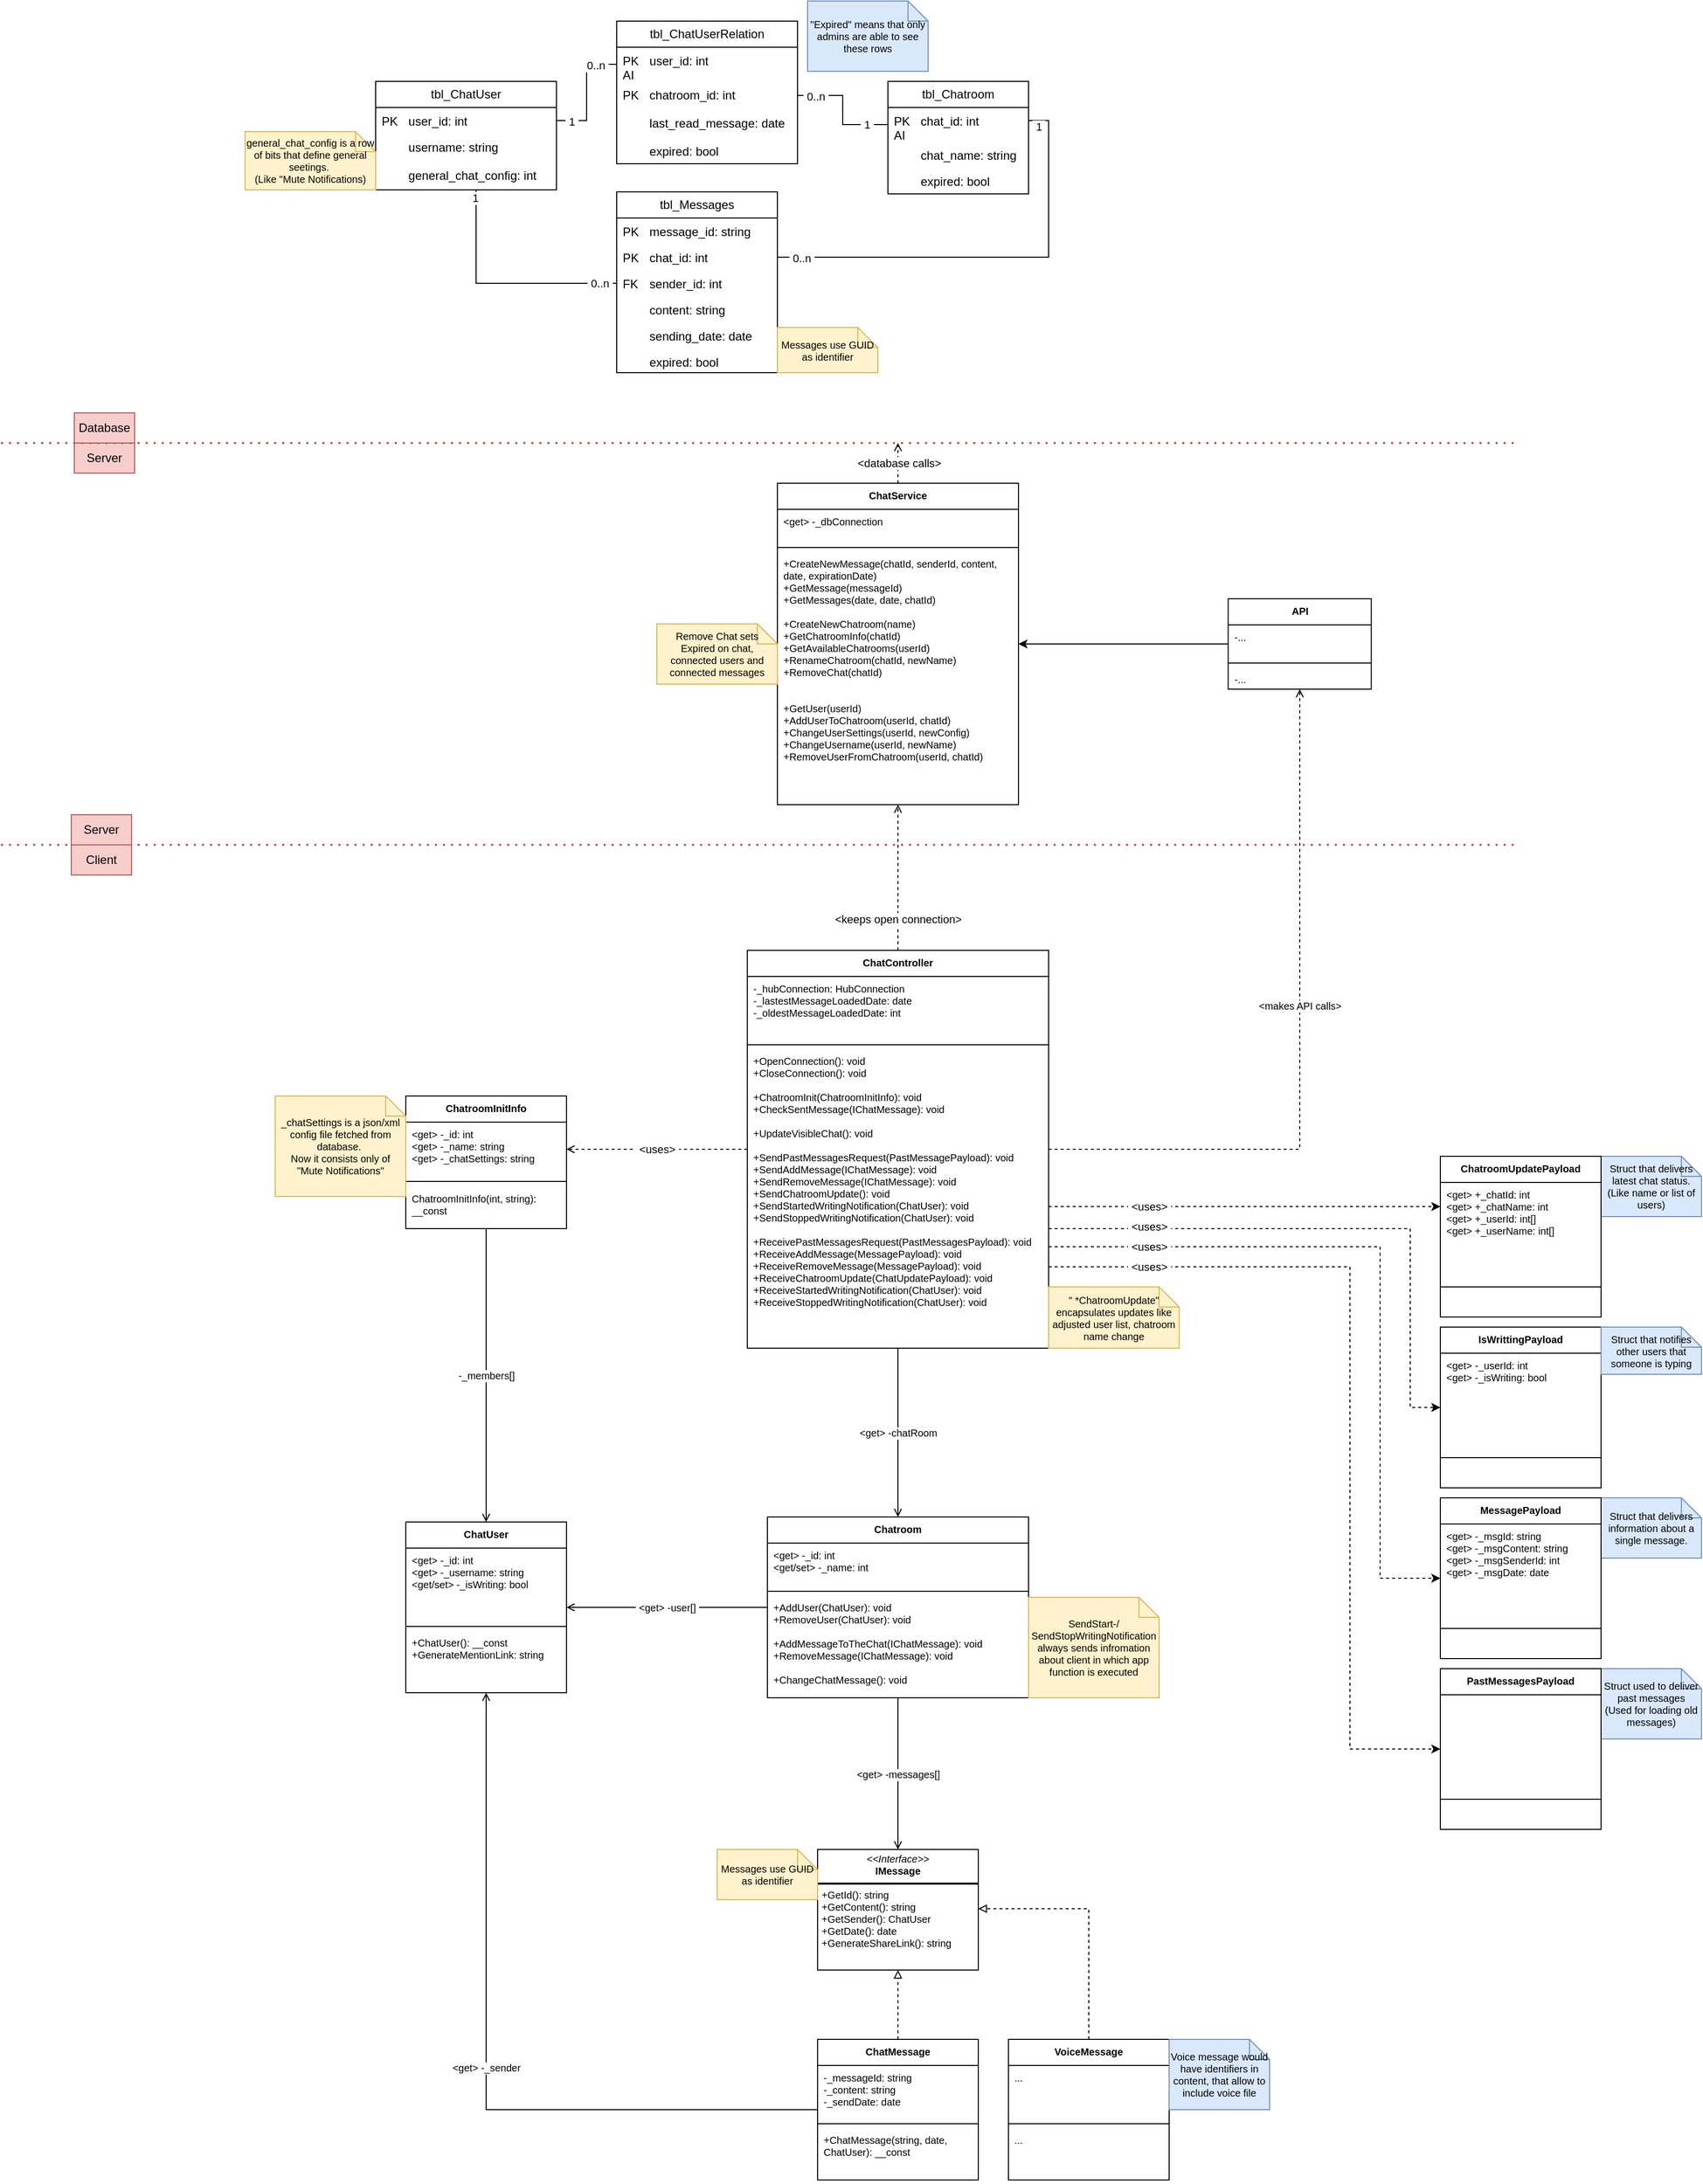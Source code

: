 <mxfile version="24.0.7" type="github">
  <diagram name="Pagina-1" id="_BIcd2fGNGywZXepcDtC">
    <mxGraphModel dx="2876" dy="2223" grid="1" gridSize="10" guides="1" tooltips="1" connect="1" arrows="1" fold="1" page="1" pageScale="1" pageWidth="827" pageHeight="1169" math="0" shadow="0">
      <root>
        <mxCell id="0" />
        <mxCell id="1" parent="0" />
        <mxCell id="otVkLo7p5fC6BMHa_1EE-22" value="Struct used to deliver past messages&lt;br style=&quot;font-size: 10px;&quot;&gt;(Used for loading old mes&lt;span style=&quot;background-color: initial; font-size: 10px;&quot;&gt;sages)&lt;/span&gt;" style="shape=note;size=20;whiteSpace=wrap;html=1;fontSize=10;fillColor=#dae8fc;strokeColor=#6c8ebf;" parent="1" vertex="1">
          <mxGeometry x="910" y="660" width="100" height="70" as="geometry" />
        </mxCell>
        <mxCell id="otVkLo7p5fC6BMHa_1EE-1" value="ChatUser" style="swimlane;fontStyle=1;align=center;verticalAlign=top;childLayout=stackLayout;horizontal=1;startSize=26;horizontalStack=0;resizeParent=1;resizeParentMax=0;resizeLast=0;collapsible=1;marginBottom=0;whiteSpace=wrap;html=1;fontSize=10;" parent="1" vertex="1">
          <mxGeometry x="-280" y="514" width="160" height="170" as="geometry" />
        </mxCell>
        <mxCell id="otVkLo7p5fC6BMHa_1EE-2" value="&lt;div style=&quot;font-size: 10px;&quot;&gt;&lt;span style=&quot;background-color: initial; font-size: 10px;&quot;&gt;&amp;lt;get&amp;gt; -_id: int&lt;/span&gt;&lt;br style=&quot;font-size: 10px;&quot;&gt;&lt;/div&gt;&lt;div style=&quot;font-size: 10px;&quot;&gt;&amp;lt;get&amp;gt; -_username: string&lt;div style=&quot;font-size: 10px;&quot;&gt;&amp;lt;get/set&amp;gt; -_isWriting: bool&lt;/div&gt;&lt;div style=&quot;font-size: 10px;&quot;&gt;&lt;br style=&quot;font-size: 10px;&quot;&gt;&lt;/div&gt;&lt;div style=&quot;font-size: 10px;&quot;&gt;&lt;br style=&quot;font-size: 10px;&quot;&gt;&lt;/div&gt;&lt;/div&gt;" style="text;strokeColor=none;fillColor=none;align=left;verticalAlign=top;spacingLeft=4;spacingRight=4;overflow=hidden;rotatable=0;points=[[0,0.5],[1,0.5]];portConstraint=eastwest;whiteSpace=wrap;html=1;fontSize=10;" parent="otVkLo7p5fC6BMHa_1EE-1" vertex="1">
          <mxGeometry y="26" width="160" height="74" as="geometry" />
        </mxCell>
        <mxCell id="otVkLo7p5fC6BMHa_1EE-3" value="" style="line;strokeWidth=1;fillColor=none;align=left;verticalAlign=middle;spacingTop=-1;spacingLeft=3;spacingRight=3;rotatable=0;labelPosition=right;points=[];portConstraint=eastwest;strokeColor=inherit;fontSize=10;" parent="otVkLo7p5fC6BMHa_1EE-1" vertex="1">
          <mxGeometry y="100" width="160" height="8" as="geometry" />
        </mxCell>
        <mxCell id="otVkLo7p5fC6BMHa_1EE-4" value="+ChatUser(): __const&lt;br&gt;+GenerateMentionLink: string" style="text;strokeColor=none;fillColor=none;align=left;verticalAlign=top;spacingLeft=4;spacingRight=4;overflow=hidden;rotatable=0;points=[[0,0.5],[1,0.5]];portConstraint=eastwest;whiteSpace=wrap;html=1;fontSize=10;" parent="otVkLo7p5fC6BMHa_1EE-1" vertex="1">
          <mxGeometry y="108" width="160" height="62" as="geometry" />
        </mxCell>
        <mxCell id="oJ9yVa5YV7pGG5SNaFQi-9" style="edgeStyle=orthogonalEdgeStyle;rounded=0;orthogonalLoop=1;jettySize=auto;html=1;endArrow=open;endFill=0;fontSize=10;dashed=1;" parent="1" source="otVkLo7p5fC6BMHa_1EE-5" target="oJ9yVa5YV7pGG5SNaFQi-4" edge="1">
          <mxGeometry relative="1" as="geometry" />
        </mxCell>
        <mxCell id="oJ9yVa5YV7pGG5SNaFQi-23" value="&amp;nbsp;&amp;lt;makes API calls&amp;gt;&amp;nbsp;" style="edgeLabel;html=1;align=center;verticalAlign=middle;resizable=0;points=[];fontSize=10;" parent="oJ9yVa5YV7pGG5SNaFQi-9" vertex="1" connectable="0">
          <mxGeometry x="0.11" relative="1" as="geometry">
            <mxPoint as="offset" />
          </mxGeometry>
        </mxCell>
        <mxCell id="oJ9yVa5YV7pGG5SNaFQi-48" value="&amp;nbsp;&amp;lt;uses&amp;gt;&amp;nbsp;" style="edgeStyle=orthogonalEdgeStyle;rounded=0;orthogonalLoop=1;jettySize=auto;html=1;dashed=1;endArrow=open;endFill=0;" parent="1" source="otVkLo7p5fC6BMHa_1EE-5" target="oJ9yVa5YV7pGG5SNaFQi-25" edge="1">
          <mxGeometry relative="1" as="geometry" />
        </mxCell>
        <mxCell id="8HCmsYnYacTSTwjRQxVs-7" value="&amp;lt;keeps open connection&amp;gt;" style="edgeStyle=orthogonalEdgeStyle;rounded=0;orthogonalLoop=1;jettySize=auto;html=1;dashed=1;endArrow=open;endFill=0;" edge="1" parent="1" source="otVkLo7p5fC6BMHa_1EE-5" target="8HCmsYnYacTSTwjRQxVs-3">
          <mxGeometry x="-0.571" relative="1" as="geometry">
            <mxPoint as="offset" />
          </mxGeometry>
        </mxCell>
        <mxCell id="otVkLo7p5fC6BMHa_1EE-5" value="ChatController" style="swimlane;fontStyle=1;align=center;verticalAlign=top;childLayout=stackLayout;horizontal=1;startSize=26;horizontalStack=0;resizeParent=1;resizeParentMax=0;resizeLast=0;collapsible=1;marginBottom=0;whiteSpace=wrap;html=1;fontSize=10;" parent="1" vertex="1">
          <mxGeometry x="60" y="-55" width="300" height="396" as="geometry">
            <mxRectangle x="60" y="30" width="90" height="30" as="alternateBounds" />
          </mxGeometry>
        </mxCell>
        <mxCell id="otVkLo7p5fC6BMHa_1EE-6" value="&lt;div style=&quot;font-size: 10px;&quot;&gt;-_hubConnection: HubConnection&lt;br&gt;-_lastestMessageLoadedDate: date&lt;/div&gt;&lt;div style=&quot;font-size: 10px;&quot;&gt;-_oldestMessageLoadedDate: int&lt;/div&gt;" style="text;strokeColor=none;fillColor=none;align=left;verticalAlign=top;spacingLeft=4;spacingRight=4;overflow=hidden;rotatable=0;points=[[0,0.5],[1,0.5]];portConstraint=eastwest;whiteSpace=wrap;html=1;fontSize=10;" parent="otVkLo7p5fC6BMHa_1EE-5" vertex="1">
          <mxGeometry y="26" width="300" height="64" as="geometry" />
        </mxCell>
        <mxCell id="otVkLo7p5fC6BMHa_1EE-7" value="" style="line;strokeWidth=1;fillColor=none;align=left;verticalAlign=middle;spacingTop=-1;spacingLeft=3;spacingRight=3;rotatable=0;labelPosition=right;points=[];portConstraint=eastwest;strokeColor=inherit;fontSize=10;" parent="otVkLo7p5fC6BMHa_1EE-5" vertex="1">
          <mxGeometry y="90" width="300" height="8" as="geometry" />
        </mxCell>
        <mxCell id="otVkLo7p5fC6BMHa_1EE-8" value="&lt;div&gt;&lt;span style=&quot;background-color: initial;&quot;&gt;+OpenConnection(): void&lt;/span&gt;&lt;br&gt;&lt;/div&gt;&lt;div style=&quot;font-size: 10px;&quot;&gt;+CloseConnection(): void&lt;/div&gt;&lt;div style=&quot;font-size: 10px;&quot;&gt;&lt;br&gt;&lt;/div&gt;&lt;div style=&quot;font-size: 10px;&quot;&gt;+ChatroomInit(ChatroomInitInfo): void&lt;br&gt;&lt;/div&gt;&lt;div style=&quot;font-size: 10px;&quot;&gt;&lt;span style=&quot;background-color: initial;&quot;&gt;+CheckSentMessage(IChatMessage): void&lt;/span&gt;&lt;br&gt;&lt;/div&gt;&lt;div style=&quot;font-size: 10px;&quot;&gt;&lt;div&gt;&lt;br&gt;&lt;/div&gt;&lt;div&gt;+UpdateVisibleChat(): void&lt;/div&gt;&lt;div&gt;&lt;br&gt;&lt;/div&gt;+SendPastMessagesRequest(PastMessagePayload): void&lt;br&gt;&lt;div&gt;&lt;span style=&quot;background-color: initial;&quot;&gt;+SendAddMessage(IChatMessage): void&lt;/span&gt;&lt;br&gt;&lt;/div&gt;&lt;div&gt;+SendRemoveMessage(&lt;span style=&quot;background-color: initial;&quot;&gt;IChatMessage&lt;/span&gt;&lt;span style=&quot;background-color: initial;&quot;&gt;): void&lt;/span&gt;&lt;/div&gt;&lt;div&gt;+SendChatroomUpdate(): void&lt;div&gt;+SendStartedWritingNotification(ChatUser): void&lt;br&gt;&lt;/div&gt;&lt;div&gt;&lt;span style=&quot;background-color: initial;&quot;&gt;+SendStoppedWritingNotification(ChatUser): void&lt;/span&gt;&lt;br&gt;&lt;/div&gt;&lt;div&gt;&lt;span style=&quot;background-color: initial;&quot;&gt;&lt;br&gt;&lt;/span&gt;&lt;/div&gt;&lt;div&gt;+ReceivePastMessagesRequest(PastMessagesPayload): void&lt;/div&gt;&lt;div&gt;&lt;span style=&quot;background-color: initial;&quot;&gt;+ReceiveAddMessage(MessagePayload): void&lt;/span&gt;&lt;span style=&quot;background-color: initial;&quot;&gt;&lt;br&gt;&lt;/span&gt;&lt;/div&gt;&lt;div&gt;+ReceiveRemoveMessage(&lt;span style=&quot;background-color: initial;&quot;&gt;MessagePayload&lt;/span&gt;&lt;span style=&quot;background-color: initial;&quot;&gt;): void&lt;/span&gt;&lt;/div&gt;&lt;div&gt;+ReceiveChatroomUpdate(ChatUpdatePayload): void&lt;br&gt;&lt;/div&gt;&lt;/div&gt;+ReceiveStartedWritingNotification(ChatUser): void&lt;/div&gt;+ReceiveStoppedWritingNotification(ChatUser): void" style="text;strokeColor=none;fillColor=none;align=left;verticalAlign=top;spacingLeft=4;spacingRight=4;overflow=hidden;rotatable=0;points=[[0,0.5],[1,0.5]];portConstraint=eastwest;whiteSpace=wrap;html=1;fontSize=10;" parent="otVkLo7p5fC6BMHa_1EE-5" vertex="1">
          <mxGeometry y="98" width="300" height="298" as="geometry" />
        </mxCell>
        <mxCell id="oJ9yVa5YV7pGG5SNaFQi-1" value="&amp;lt;get&amp;gt; -messages[]" style="edgeStyle=orthogonalEdgeStyle;rounded=0;orthogonalLoop=1;jettySize=auto;html=1;endArrow=open;endFill=0;fontSize=10;" parent="1" source="otVkLo7p5fC6BMHa_1EE-9" target="oJ9yVa5YV7pGG5SNaFQi-46" edge="1">
          <mxGeometry relative="1" as="geometry" />
        </mxCell>
        <mxCell id="oJ9yVa5YV7pGG5SNaFQi-2" value="&amp;nbsp;&amp;lt;get&amp;gt; -user[]&amp;nbsp;" style="edgeStyle=orthogonalEdgeStyle;rounded=0;orthogonalLoop=1;jettySize=auto;html=1;endArrow=open;endFill=0;fontSize=10;" parent="1" source="otVkLo7p5fC6BMHa_1EE-9" target="otVkLo7p5fC6BMHa_1EE-1" edge="1">
          <mxGeometry relative="1" as="geometry" />
        </mxCell>
        <mxCell id="oJ9yVa5YV7pGG5SNaFQi-8" value="&amp;lt;get&amp;gt; -chatRoom" style="edgeStyle=orthogonalEdgeStyle;rounded=0;orthogonalLoop=1;jettySize=auto;html=1;fontSize=10;endArrow=none;endFill=0;startArrow=open;startFill=0;" parent="1" source="otVkLo7p5fC6BMHa_1EE-9" target="otVkLo7p5fC6BMHa_1EE-5" edge="1">
          <mxGeometry relative="1" as="geometry" />
        </mxCell>
        <mxCell id="otVkLo7p5fC6BMHa_1EE-9" value="Chatroom" style="swimlane;fontStyle=1;align=center;verticalAlign=top;childLayout=stackLayout;horizontal=1;startSize=26;horizontalStack=0;resizeParent=1;resizeParentMax=0;resizeLast=0;collapsible=1;marginBottom=0;whiteSpace=wrap;html=1;fontSize=10;" parent="1" vertex="1">
          <mxGeometry x="80" y="509" width="260" height="180" as="geometry" />
        </mxCell>
        <mxCell id="otVkLo7p5fC6BMHa_1EE-10" value="&amp;lt;get&amp;gt; -_id: int&lt;div&gt;&amp;lt;get/set&amp;gt; -_name: int&lt;span style=&quot;background-color: initial;&quot;&gt;&amp;nbsp;&lt;/span&gt;&lt;/div&gt;" style="text;strokeColor=none;fillColor=none;align=left;verticalAlign=top;spacingLeft=4;spacingRight=4;overflow=hidden;rotatable=0;points=[[0,0.5],[1,0.5]];portConstraint=eastwest;whiteSpace=wrap;html=1;fontSize=10;" parent="otVkLo7p5fC6BMHa_1EE-9" vertex="1">
          <mxGeometry y="26" width="260" height="44" as="geometry" />
        </mxCell>
        <mxCell id="otVkLo7p5fC6BMHa_1EE-11" value="" style="line;strokeWidth=1;fillColor=none;align=left;verticalAlign=middle;spacingTop=-1;spacingLeft=3;spacingRight=3;rotatable=0;labelPosition=right;points=[];portConstraint=eastwest;strokeColor=inherit;fontSize=10;" parent="otVkLo7p5fC6BMHa_1EE-9" vertex="1">
          <mxGeometry y="70" width="260" height="8" as="geometry" />
        </mxCell>
        <mxCell id="otVkLo7p5fC6BMHa_1EE-12" value="&lt;div style=&quot;font-size: 10px;&quot;&gt;&lt;span style=&quot;background-color: initial;&quot;&gt;+AddUser(ChatUser): void&lt;/span&gt;&lt;br&gt;&lt;/div&gt;&lt;div style=&quot;font-size: 10px;&quot;&gt;+RemoveUser(ChatUser): void&lt;/div&gt;&lt;div style=&quot;font-size: 10px;&quot;&gt;&lt;br&gt;&lt;/div&gt;&lt;div style=&quot;font-size: 10px;&quot;&gt;+AddMessageToTheChat(IChatMessage): void&lt;/div&gt;&lt;div style=&quot;font-size: 10px;&quot;&gt;+RemoveMessage(IChatMessage): void&lt;/div&gt;&lt;div style=&quot;font-size: 10px;&quot;&gt;&lt;br&gt;&lt;/div&gt;&lt;div style=&quot;font-size: 10px;&quot;&gt;+ChangeChatMessage(): void&lt;/div&gt;&lt;div style=&quot;font-size: 10px;&quot;&gt;&lt;div style=&quot;font-size: 10px;&quot;&gt;&lt;br&gt;&lt;/div&gt;&lt;/div&gt;" style="text;strokeColor=none;fillColor=none;align=left;verticalAlign=top;spacingLeft=4;spacingRight=4;overflow=hidden;rotatable=0;points=[[0,0.5],[1,0.5]];portConstraint=eastwest;whiteSpace=wrap;html=1;fontSize=10;" parent="otVkLo7p5fC6BMHa_1EE-9" vertex="1">
          <mxGeometry y="78" width="260" height="102" as="geometry" />
        </mxCell>
        <mxCell id="oJ9yVa5YV7pGG5SNaFQi-47" style="edgeStyle=orthogonalEdgeStyle;rounded=0;orthogonalLoop=1;jettySize=auto;html=1;dashed=1;endArrow=block;endFill=0;fontSize=10;" parent="1" source="otVkLo7p5fC6BMHa_1EE-13" target="oJ9yVa5YV7pGG5SNaFQi-46" edge="1">
          <mxGeometry relative="1" as="geometry" />
        </mxCell>
        <mxCell id="otVkLo7p5fC6BMHa_1EE-13" value="ChatMessage" style="swimlane;fontStyle=1;align=center;verticalAlign=top;childLayout=stackLayout;horizontal=1;startSize=26;horizontalStack=0;resizeParent=1;resizeParentMax=0;resizeLast=0;collapsible=1;marginBottom=0;whiteSpace=wrap;html=1;fontSize=10;" parent="1" vertex="1">
          <mxGeometry x="130" y="1029" width="160" height="140" as="geometry" />
        </mxCell>
        <mxCell id="otVkLo7p5fC6BMHa_1EE-14" value="&lt;div&gt;-_messageId: string&lt;/div&gt;-_content: string&lt;div&gt;&lt;div style=&quot;font-size: 10px;&quot;&gt;-_sendDate: date&lt;/div&gt;&lt;/div&gt;" style="text;strokeColor=none;fillColor=none;align=left;verticalAlign=top;spacingLeft=4;spacingRight=4;overflow=hidden;rotatable=0;points=[[0,0.5],[1,0.5]];portConstraint=eastwest;whiteSpace=wrap;html=1;fontSize=10;" parent="otVkLo7p5fC6BMHa_1EE-13" vertex="1">
          <mxGeometry y="26" width="160" height="54" as="geometry" />
        </mxCell>
        <mxCell id="otVkLo7p5fC6BMHa_1EE-15" value="" style="line;strokeWidth=1;fillColor=none;align=left;verticalAlign=middle;spacingTop=-1;spacingLeft=3;spacingRight=3;rotatable=0;labelPosition=right;points=[];portConstraint=eastwest;strokeColor=inherit;fontSize=10;" parent="otVkLo7p5fC6BMHa_1EE-13" vertex="1">
          <mxGeometry y="80" width="160" height="8" as="geometry" />
        </mxCell>
        <mxCell id="otVkLo7p5fC6BMHa_1EE-16" value="+ChatMessage(string, date, ChatUser): __const" style="text;strokeColor=none;fillColor=none;align=left;verticalAlign=top;spacingLeft=4;spacingRight=4;overflow=hidden;rotatable=0;points=[[0,0.5],[1,0.5]];portConstraint=eastwest;whiteSpace=wrap;html=1;fontSize=10;" parent="otVkLo7p5fC6BMHa_1EE-13" vertex="1">
          <mxGeometry y="88" width="160" height="52" as="geometry" />
        </mxCell>
        <mxCell id="otVkLo7p5fC6BMHa_1EE-17" value="PastMessagesPayload" style="swimlane;fontStyle=1;align=center;verticalAlign=top;childLayout=stackLayout;horizontal=1;startSize=26;horizontalStack=0;resizeParent=1;resizeParentMax=0;resizeLast=0;collapsible=1;marginBottom=0;whiteSpace=wrap;html=1;fontSize=10;" parent="1" vertex="1">
          <mxGeometry x="750" y="660" width="160" height="160" as="geometry" />
        </mxCell>
        <mxCell id="otVkLo7p5fC6BMHa_1EE-18" value="&amp;nbsp;" style="text;strokeColor=none;fillColor=none;align=left;verticalAlign=top;spacingLeft=4;spacingRight=4;overflow=hidden;rotatable=0;points=[[0,0.5],[1,0.5]];portConstraint=eastwest;whiteSpace=wrap;html=1;fontSize=10;" parent="otVkLo7p5fC6BMHa_1EE-17" vertex="1">
          <mxGeometry y="26" width="160" height="100" as="geometry" />
        </mxCell>
        <mxCell id="otVkLo7p5fC6BMHa_1EE-19" value="" style="line;strokeWidth=1;fillColor=none;align=left;verticalAlign=middle;spacingTop=-1;spacingLeft=3;spacingRight=3;rotatable=0;labelPosition=right;points=[];portConstraint=eastwest;strokeColor=inherit;fontSize=10;" parent="otVkLo7p5fC6BMHa_1EE-17" vertex="1">
          <mxGeometry y="126" width="160" height="8" as="geometry" />
        </mxCell>
        <mxCell id="otVkLo7p5fC6BMHa_1EE-20" value="&amp;nbsp;" style="text;strokeColor=none;fillColor=none;align=left;verticalAlign=top;spacingLeft=4;spacingRight=4;overflow=hidden;rotatable=0;points=[[0,0.5],[1,0.5]];portConstraint=eastwest;whiteSpace=wrap;html=1;fontSize=10;" parent="otVkLo7p5fC6BMHa_1EE-17" vertex="1">
          <mxGeometry y="134" width="160" height="26" as="geometry" />
        </mxCell>
        <mxCell id="otVkLo7p5fC6BMHa_1EE-23" value="IsWrittingPayload" style="swimlane;fontStyle=1;align=center;verticalAlign=top;childLayout=stackLayout;horizontal=1;startSize=26;horizontalStack=0;resizeParent=1;resizeParentMax=0;resizeLast=0;collapsible=1;marginBottom=0;whiteSpace=wrap;html=1;fontSize=10;" parent="1" vertex="1">
          <mxGeometry x="750" y="320" width="160" height="160" as="geometry" />
        </mxCell>
        <mxCell id="otVkLo7p5fC6BMHa_1EE-24" value="&lt;div&gt;&amp;lt;get&amp;gt; -_userId: int&lt;/div&gt;&amp;lt;get&amp;gt; -_isWriting: bool" style="text;strokeColor=none;fillColor=none;align=left;verticalAlign=top;spacingLeft=4;spacingRight=4;overflow=hidden;rotatable=0;points=[[0,0.5],[1,0.5]];portConstraint=eastwest;whiteSpace=wrap;html=1;fontSize=10;" parent="otVkLo7p5fC6BMHa_1EE-23" vertex="1">
          <mxGeometry y="26" width="160" height="100" as="geometry" />
        </mxCell>
        <mxCell id="otVkLo7p5fC6BMHa_1EE-25" value="" style="line;strokeWidth=1;fillColor=none;align=left;verticalAlign=middle;spacingTop=-1;spacingLeft=3;spacingRight=3;rotatable=0;labelPosition=right;points=[];portConstraint=eastwest;strokeColor=inherit;fontSize=10;" parent="otVkLo7p5fC6BMHa_1EE-23" vertex="1">
          <mxGeometry y="126" width="160" height="8" as="geometry" />
        </mxCell>
        <mxCell id="otVkLo7p5fC6BMHa_1EE-26" value="&amp;nbsp;" style="text;strokeColor=none;fillColor=none;align=left;verticalAlign=top;spacingLeft=4;spacingRight=4;overflow=hidden;rotatable=0;points=[[0,0.5],[1,0.5]];portConstraint=eastwest;whiteSpace=wrap;html=1;fontSize=10;" parent="otVkLo7p5fC6BMHa_1EE-23" vertex="1">
          <mxGeometry y="134" width="160" height="26" as="geometry" />
        </mxCell>
        <mxCell id="otVkLo7p5fC6BMHa_1EE-28" value="Struct that notifies other users that someone is typing" style="shape=note;size=20;whiteSpace=wrap;html=1;fontSize=10;fillColor=#dae8fc;strokeColor=#6c8ebf;" parent="1" vertex="1">
          <mxGeometry x="910" y="320" width="100" height="47" as="geometry" />
        </mxCell>
        <mxCell id="otVkLo7p5fC6BMHa_1EE-33" value="Struct that delivers information about a single message." style="shape=note;size=20;whiteSpace=wrap;html=1;fontSize=10;fillColor=#dae8fc;strokeColor=#6c8ebf;" parent="1" vertex="1">
          <mxGeometry x="910" y="490" width="100" height="60" as="geometry" />
        </mxCell>
        <mxCell id="oJ9yVa5YV7pGG5SNaFQi-3" value="&amp;nbsp;&amp;lt;get&amp;gt; -_sender&amp;nbsp;" style="edgeStyle=orthogonalEdgeStyle;rounded=0;orthogonalLoop=1;jettySize=auto;html=1;endArrow=open;endFill=0;fontSize=10;" parent="1" source="otVkLo7p5fC6BMHa_1EE-13" target="otVkLo7p5fC6BMHa_1EE-1" edge="1">
          <mxGeometry relative="1" as="geometry" />
        </mxCell>
        <mxCell id="8HCmsYnYacTSTwjRQxVs-9" style="edgeStyle=orthogonalEdgeStyle;rounded=0;orthogonalLoop=1;jettySize=auto;html=1;" edge="1" parent="1" source="oJ9yVa5YV7pGG5SNaFQi-4" target="8HCmsYnYacTSTwjRQxVs-3">
          <mxGeometry relative="1" as="geometry" />
        </mxCell>
        <mxCell id="oJ9yVa5YV7pGG5SNaFQi-4" value="API" style="swimlane;fontStyle=1;align=center;verticalAlign=top;childLayout=stackLayout;horizontal=1;startSize=26;horizontalStack=0;resizeParent=1;resizeParentMax=0;resizeLast=0;collapsible=1;marginBottom=0;whiteSpace=wrap;html=1;fontSize=10;" parent="1" vertex="1">
          <mxGeometry x="538.75" y="-405" width="142.5" height="90" as="geometry" />
        </mxCell>
        <mxCell id="oJ9yVa5YV7pGG5SNaFQi-5" value="-..." style="text;strokeColor=none;fillColor=none;align=left;verticalAlign=top;spacingLeft=4;spacingRight=4;overflow=hidden;rotatable=0;points=[[0,0.5],[1,0.5]];portConstraint=eastwest;whiteSpace=wrap;html=1;fontSize=10;" parent="oJ9yVa5YV7pGG5SNaFQi-4" vertex="1">
          <mxGeometry y="26" width="142.5" height="34" as="geometry" />
        </mxCell>
        <mxCell id="oJ9yVa5YV7pGG5SNaFQi-6" value="" style="line;strokeWidth=1;fillColor=none;align=left;verticalAlign=middle;spacingTop=-1;spacingLeft=3;spacingRight=3;rotatable=0;labelPosition=right;points=[];portConstraint=eastwest;strokeColor=inherit;fontSize=10;" parent="oJ9yVa5YV7pGG5SNaFQi-4" vertex="1">
          <mxGeometry y="60" width="142.5" height="8" as="geometry" />
        </mxCell>
        <mxCell id="oJ9yVa5YV7pGG5SNaFQi-7" value="-..." style="text;strokeColor=none;fillColor=none;align=left;verticalAlign=top;spacingLeft=4;spacingRight=4;overflow=hidden;rotatable=0;points=[[0,0.5],[1,0.5]];portConstraint=eastwest;whiteSpace=wrap;html=1;fontSize=10;" parent="oJ9yVa5YV7pGG5SNaFQi-4" vertex="1">
          <mxGeometry y="68" width="142.5" height="22" as="geometry" />
        </mxCell>
        <mxCell id="oJ9yVa5YV7pGG5SNaFQi-10" value="SendStart-/&lt;div style=&quot;font-size: 10px;&quot;&gt;SendStopWritingNotification always sends infromation about client in which app function is executed&lt;/div&gt;" style="shape=note;size=20;whiteSpace=wrap;html=1;fontSize=10;fillColor=#fff2cc;strokeColor=#d6b656;" parent="1" vertex="1">
          <mxGeometry x="340" y="589" width="130" height="100" as="geometry" />
        </mxCell>
        <mxCell id="otVkLo7p5fC6BMHa_1EE-29" value="MessagePayload" style="swimlane;fontStyle=1;align=center;verticalAlign=top;childLayout=stackLayout;horizontal=1;startSize=26;horizontalStack=0;resizeParent=1;resizeParentMax=0;resizeLast=0;collapsible=1;marginBottom=0;whiteSpace=wrap;html=1;fontSize=10;" parent="1" vertex="1">
          <mxGeometry x="750" y="490" width="160" height="160" as="geometry" />
        </mxCell>
        <mxCell id="otVkLo7p5fC6BMHa_1EE-30" value="&amp;lt;get&amp;gt; -_msgId: string&lt;div&gt;&amp;lt;get&amp;gt; -_msgContent: string&lt;/div&gt;&lt;div&gt;&amp;lt;get&amp;gt; -_msgSenderId: int&lt;/div&gt;&lt;div&gt;&amp;lt;get&amp;gt; -_msgDate: date&lt;/div&gt;" style="text;strokeColor=none;fillColor=none;align=left;verticalAlign=top;spacingLeft=4;spacingRight=4;overflow=hidden;rotatable=0;points=[[0,0.5],[1,0.5]];portConstraint=eastwest;whiteSpace=wrap;html=1;fontSize=10;" parent="otVkLo7p5fC6BMHa_1EE-29" vertex="1">
          <mxGeometry y="26" width="160" height="100" as="geometry" />
        </mxCell>
        <mxCell id="otVkLo7p5fC6BMHa_1EE-31" value="" style="line;strokeWidth=1;fillColor=none;align=left;verticalAlign=middle;spacingTop=-1;spacingLeft=3;spacingRight=3;rotatable=0;labelPosition=right;points=[];portConstraint=eastwest;strokeColor=inherit;fontSize=10;" parent="otVkLo7p5fC6BMHa_1EE-29" vertex="1">
          <mxGeometry y="126" width="160" height="8" as="geometry" />
        </mxCell>
        <mxCell id="otVkLo7p5fC6BMHa_1EE-32" value="&amp;nbsp;" style="text;strokeColor=none;fillColor=none;align=left;verticalAlign=top;spacingLeft=4;spacingRight=4;overflow=hidden;rotatable=0;points=[[0,0.5],[1,0.5]];portConstraint=eastwest;whiteSpace=wrap;html=1;fontSize=10;" parent="otVkLo7p5fC6BMHa_1EE-29" vertex="1">
          <mxGeometry y="134" width="160" height="26" as="geometry" />
        </mxCell>
        <mxCell id="oJ9yVa5YV7pGG5SNaFQi-24" value="ChatroomInitInfo" style="swimlane;fontStyle=1;align=center;verticalAlign=top;childLayout=stackLayout;horizontal=1;startSize=26;horizontalStack=0;resizeParent=1;resizeParentMax=0;resizeLast=0;collapsible=1;marginBottom=0;whiteSpace=wrap;html=1;fontSize=10;" parent="1" vertex="1">
          <mxGeometry x="-280" y="90" width="160" height="132" as="geometry" />
        </mxCell>
        <mxCell id="oJ9yVa5YV7pGG5SNaFQi-25" value="&amp;lt;get&amp;gt; -_id: int&lt;div style=&quot;font-size: 10px;&quot;&gt;&amp;lt;get&amp;gt; -_name: string&lt;/div&gt;&lt;div style=&quot;font-size: 10px;&quot;&gt;&lt;span style=&quot;background-color: initial;&quot;&gt;&amp;lt;get&amp;gt; -_chatSettings: string&amp;nbsp;&lt;/span&gt;&lt;/div&gt;" style="text;strokeColor=none;fillColor=none;align=left;verticalAlign=top;spacingLeft=4;spacingRight=4;overflow=hidden;rotatable=0;points=[[0,0.5],[1,0.5]];portConstraint=eastwest;whiteSpace=wrap;html=1;fontSize=10;" parent="oJ9yVa5YV7pGG5SNaFQi-24" vertex="1">
          <mxGeometry y="26" width="160" height="54" as="geometry" />
        </mxCell>
        <mxCell id="oJ9yVa5YV7pGG5SNaFQi-26" value="" style="line;strokeWidth=1;fillColor=none;align=left;verticalAlign=middle;spacingTop=-1;spacingLeft=3;spacingRight=3;rotatable=0;labelPosition=right;points=[];portConstraint=eastwest;strokeColor=inherit;fontSize=10;" parent="oJ9yVa5YV7pGG5SNaFQi-24" vertex="1">
          <mxGeometry y="80" width="160" height="10" as="geometry" />
        </mxCell>
        <mxCell id="oJ9yVa5YV7pGG5SNaFQi-27" value="ChatroomInitInfo(int, string): __const" style="text;strokeColor=none;fillColor=none;align=left;verticalAlign=top;spacingLeft=4;spacingRight=4;overflow=hidden;rotatable=0;points=[[0,0.5],[1,0.5]];portConstraint=eastwest;whiteSpace=wrap;html=1;fontSize=10;" parent="oJ9yVa5YV7pGG5SNaFQi-24" vertex="1">
          <mxGeometry y="90" width="160" height="42" as="geometry" />
        </mxCell>
        <mxCell id="oJ9yVa5YV7pGG5SNaFQi-28" value="-_members[]" style="edgeStyle=orthogonalEdgeStyle;rounded=0;orthogonalLoop=1;jettySize=auto;html=1;endArrow=open;endFill=0;fontSize=10;" parent="1" source="oJ9yVa5YV7pGG5SNaFQi-24" target="otVkLo7p5fC6BMHa_1EE-1" edge="1">
          <mxGeometry relative="1" as="geometry" />
        </mxCell>
        <mxCell id="oJ9yVa5YV7pGG5SNaFQi-46" value="&lt;p style=&quot;margin: 4px 0px 0px; text-align: center; font-size: 10px;&quot;&gt;&lt;font style=&quot;font-size: 10px;&quot;&gt;&lt;i style=&quot;font-size: 10px;&quot;&gt;&amp;lt;&amp;lt;Interface&amp;gt;&amp;gt;&lt;/i&gt;&lt;br style=&quot;font-size: 10px;&quot;&gt;&lt;b style=&quot;font-size: 10px;&quot;&gt;IMessage&lt;/b&gt;&lt;/font&gt;&lt;/p&gt;&lt;hr style=&quot;border-style: solid; font-size: 10px;&quot;&gt;&lt;p style=&quot;margin: 0px 0px 0px 4px; font-size: 10px;&quot;&gt;&lt;font style=&quot;font-size: 10px;&quot;&gt;+GetId(): string&lt;/font&gt;&lt;/p&gt;&lt;p style=&quot;margin: 0px 0px 0px 4px; font-size: 10px;&quot;&gt;&lt;font style=&quot;font-size: 10px;&quot;&gt;+GetContent(): string&lt;/font&gt;&lt;/p&gt;&lt;p style=&quot;margin: 0px 0px 0px 4px; font-size: 10px;&quot;&gt;&lt;font style=&quot;font-size: 10px;&quot;&gt;+GetSender(): ChatUser&lt;br style=&quot;font-size: 10px;&quot;&gt;+GetDate(): date&lt;/font&gt;&lt;/p&gt;&lt;p style=&quot;margin: 0px 0px 0px 4px; font-size: 10px;&quot;&gt;+GenerateShareLink(): string&lt;/p&gt;" style="verticalAlign=top;align=left;overflow=fill;html=1;whiteSpace=wrap;fontSize=10;" parent="1" vertex="1">
          <mxGeometry x="130" y="840" width="160" height="120" as="geometry" />
        </mxCell>
        <mxCell id="oJ9yVa5YV7pGG5SNaFQi-55" value="tbl_Chatroom" style="swimlane;fontStyle=0;childLayout=stackLayout;horizontal=1;startSize=26;fillColor=none;horizontalStack=0;resizeParent=1;resizeParentMax=0;resizeLast=0;collapsible=1;marginBottom=0;whiteSpace=wrap;html=1;" parent="1" vertex="1">
          <mxGeometry x="200" y="-920" width="140" height="112" as="geometry" />
        </mxCell>
        <mxCell id="oJ9yVa5YV7pGG5SNaFQi-57" value="PK&lt;span style=&quot;white-space: pre;&quot;&gt;&#x9;&lt;/span&gt;chat_id: int&lt;br&gt;AI" style="text;strokeColor=none;fillColor=none;align=left;verticalAlign=top;spacingLeft=4;spacingRight=4;overflow=hidden;rotatable=0;points=[[0,0.5],[1,0.5]];portConstraint=eastwest;whiteSpace=wrap;html=1;" parent="oJ9yVa5YV7pGG5SNaFQi-55" vertex="1">
          <mxGeometry y="26" width="140" height="34" as="geometry" />
        </mxCell>
        <mxCell id="oJ9yVa5YV7pGG5SNaFQi-98" value="&lt;span style=&quot;white-space: pre;&quot;&gt;&#x9;&lt;/span&gt;chat_name: string" style="text;strokeColor=none;fillColor=none;align=left;verticalAlign=top;spacingLeft=4;spacingRight=4;overflow=hidden;rotatable=0;points=[[0,0.5],[1,0.5]];portConstraint=eastwest;whiteSpace=wrap;html=1;" parent="oJ9yVa5YV7pGG5SNaFQi-55" vertex="1">
          <mxGeometry y="60" width="140" height="26" as="geometry" />
        </mxCell>
        <mxCell id="8HCmsYnYacTSTwjRQxVs-21" value="&lt;span style=&quot;white-space: pre;&quot;&gt;&#x9;&lt;/span&gt;expired: bool" style="text;strokeColor=none;fillColor=none;align=left;verticalAlign=top;spacingLeft=4;spacingRight=4;overflow=hidden;rotatable=0;points=[[0,0.5],[1,0.5]];portConstraint=eastwest;whiteSpace=wrap;html=1;" vertex="1" parent="oJ9yVa5YV7pGG5SNaFQi-55">
          <mxGeometry y="86" width="140" height="26" as="geometry" />
        </mxCell>
        <mxCell id="oJ9yVa5YV7pGG5SNaFQi-85" style="edgeStyle=orthogonalEdgeStyle;rounded=0;orthogonalLoop=1;jettySize=auto;html=1;endArrow=none;endFill=0;spacing=0;" parent="1" source="oJ9yVa5YV7pGG5SNaFQi-59" target="oJ9yVa5YV7pGG5SNaFQi-77" edge="1">
          <mxGeometry relative="1" as="geometry">
            <mxPoint x="340" y="-780" as="targetPoint" />
            <Array as="points">
              <mxPoint x="-210" y="-719" />
            </Array>
          </mxGeometry>
        </mxCell>
        <mxCell id="oJ9yVa5YV7pGG5SNaFQi-96" value="&amp;nbsp;0..n&amp;nbsp;" style="edgeLabel;html=1;align=center;verticalAlign=middle;resizable=0;points=[];" parent="oJ9yVa5YV7pGG5SNaFQi-85" vertex="1" connectable="0">
          <mxGeometry x="0.927" relative="1" as="geometry">
            <mxPoint x="-9" as="offset" />
          </mxGeometry>
        </mxCell>
        <mxCell id="oJ9yVa5YV7pGG5SNaFQi-97" value="1" style="edgeLabel;html=1;align=center;verticalAlign=middle;resizable=0;points=[];" parent="oJ9yVa5YV7pGG5SNaFQi-85" vertex="1" connectable="0">
          <mxGeometry x="-0.936" y="-1" relative="1" as="geometry">
            <mxPoint as="offset" />
          </mxGeometry>
        </mxCell>
        <mxCell id="oJ9yVa5YV7pGG5SNaFQi-59" value="tbl_ChatUser" style="swimlane;fontStyle=0;childLayout=stackLayout;horizontal=1;startSize=26;fillColor=none;horizontalStack=0;resizeParent=1;resizeParentMax=0;resizeLast=0;collapsible=1;marginBottom=0;whiteSpace=wrap;html=1;" parent="1" vertex="1">
          <mxGeometry x="-310" y="-920" width="180" height="108" as="geometry" />
        </mxCell>
        <mxCell id="oJ9yVa5YV7pGG5SNaFQi-60" value="PK&lt;span style=&quot;white-space: pre;&quot;&gt;&#x9;&lt;/span&gt;user_id: int" style="text;strokeColor=none;fillColor=none;align=left;verticalAlign=top;spacingLeft=4;spacingRight=4;overflow=hidden;rotatable=0;points=[[0,0.5],[1,0.5]];portConstraint=eastwest;whiteSpace=wrap;html=1;" parent="oJ9yVa5YV7pGG5SNaFQi-59" vertex="1">
          <mxGeometry y="26" width="180" height="26" as="geometry" />
        </mxCell>
        <mxCell id="oJ9yVa5YV7pGG5SNaFQi-67" value="&lt;span style=&quot;white-space: pre;&quot;&gt;&#x9;&lt;/span&gt;username: string" style="text;strokeColor=none;fillColor=none;align=left;verticalAlign=top;spacingLeft=4;spacingRight=4;overflow=hidden;rotatable=0;points=[[0,0.5],[1,0.5]];portConstraint=eastwest;whiteSpace=wrap;html=1;" parent="oJ9yVa5YV7pGG5SNaFQi-59" vertex="1">
          <mxGeometry y="52" width="180" height="28" as="geometry" />
        </mxCell>
        <mxCell id="oJ9yVa5YV7pGG5SNaFQi-107" value="&lt;span style=&quot;white-space: pre;&quot;&gt;&#x9;&lt;/span&gt;general_chat_config: int" style="text;strokeColor=none;fillColor=none;align=left;verticalAlign=top;spacingLeft=4;spacingRight=4;overflow=hidden;rotatable=0;points=[[0,0.5],[1,0.5]];portConstraint=eastwest;whiteSpace=wrap;html=1;" parent="oJ9yVa5YV7pGG5SNaFQi-59" vertex="1">
          <mxGeometry y="80" width="180" height="28" as="geometry" />
        </mxCell>
        <mxCell id="oJ9yVa5YV7pGG5SNaFQi-61" value="tbl_ChatUserRelation" style="swimlane;fontStyle=0;childLayout=stackLayout;horizontal=1;startSize=26;fillColor=none;horizontalStack=0;resizeParent=1;resizeParentMax=0;resizeLast=0;collapsible=1;marginBottom=0;whiteSpace=wrap;html=1;" parent="1" vertex="1">
          <mxGeometry x="-70" y="-980" width="180" height="142" as="geometry" />
        </mxCell>
        <mxCell id="oJ9yVa5YV7pGG5SNaFQi-64" value="PK&lt;span style=&quot;white-space: pre;&quot;&gt;&#x9;&lt;/span&gt;user_id: int&lt;div&gt;AI&lt;/div&gt;" style="text;strokeColor=none;fillColor=none;align=left;verticalAlign=top;spacingLeft=4;spacingRight=4;overflow=hidden;rotatable=0;points=[[0,0.5],[1,0.5]];portConstraint=eastwest;whiteSpace=wrap;html=1;" parent="oJ9yVa5YV7pGG5SNaFQi-61" vertex="1">
          <mxGeometry y="26" width="180" height="34" as="geometry" />
        </mxCell>
        <mxCell id="oJ9yVa5YV7pGG5SNaFQi-62" value="PK&lt;span style=&quot;white-space: pre;&quot;&gt;&#x9;&lt;/span&gt;chatroom_id: int" style="text;strokeColor=none;fillColor=none;align=left;verticalAlign=top;spacingLeft=4;spacingRight=4;overflow=hidden;rotatable=0;points=[[0,0.5],[1,0.5]];portConstraint=eastwest;whiteSpace=wrap;html=1;" parent="oJ9yVa5YV7pGG5SNaFQi-61" vertex="1">
          <mxGeometry y="60" width="180" height="28" as="geometry" />
        </mxCell>
        <mxCell id="oJ9yVa5YV7pGG5SNaFQi-101" value="&lt;span style=&quot;white-space: pre;&quot;&gt;&#x9;&lt;/span&gt;last_read_message: date" style="text;strokeColor=none;fillColor=none;align=left;verticalAlign=top;spacingLeft=4;spacingRight=4;overflow=hidden;rotatable=0;points=[[0,0.5],[1,0.5]];portConstraint=eastwest;whiteSpace=wrap;html=1;" parent="oJ9yVa5YV7pGG5SNaFQi-61" vertex="1">
          <mxGeometry y="88" width="180" height="28" as="geometry" />
        </mxCell>
        <mxCell id="8HCmsYnYacTSTwjRQxVs-22" value="&lt;span style=&quot;white-space: pre;&quot;&gt;&#x9;&lt;/span&gt;expired: bool" style="text;strokeColor=none;fillColor=none;align=left;verticalAlign=top;spacingLeft=4;spacingRight=4;overflow=hidden;rotatable=0;points=[[0,0.5],[1,0.5]];portConstraint=eastwest;whiteSpace=wrap;html=1;" vertex="1" parent="oJ9yVa5YV7pGG5SNaFQi-61">
          <mxGeometry y="116" width="180" height="26" as="geometry" />
        </mxCell>
        <mxCell id="oJ9yVa5YV7pGG5SNaFQi-63" style="edgeStyle=orthogonalEdgeStyle;rounded=0;orthogonalLoop=1;jettySize=auto;html=1;endArrow=none;endFill=0;" parent="1" source="oJ9yVa5YV7pGG5SNaFQi-60" target="oJ9yVa5YV7pGG5SNaFQi-64" edge="1">
          <mxGeometry relative="1" as="geometry" />
        </mxCell>
        <mxCell id="oJ9yVa5YV7pGG5SNaFQi-88" value="&amp;nbsp;1&amp;nbsp;" style="edgeLabel;html=1;align=center;verticalAlign=middle;resizable=0;points=[];" parent="oJ9yVa5YV7pGG5SNaFQi-63" vertex="1" connectable="0">
          <mxGeometry x="-0.74" y="-2" relative="1" as="geometry">
            <mxPoint y="-1" as="offset" />
          </mxGeometry>
        </mxCell>
        <mxCell id="oJ9yVa5YV7pGG5SNaFQi-89" value="&amp;nbsp;0..n&amp;nbsp;" style="edgeLabel;html=1;align=center;verticalAlign=middle;resizable=0;points=[];" parent="oJ9yVa5YV7pGG5SNaFQi-63" vertex="1" connectable="0">
          <mxGeometry x="0.79" relative="1" as="geometry">
            <mxPoint x="-9" y="1" as="offset" />
          </mxGeometry>
        </mxCell>
        <mxCell id="oJ9yVa5YV7pGG5SNaFQi-66" style="edgeStyle=orthogonalEdgeStyle;rounded=0;orthogonalLoop=1;jettySize=auto;html=1;endArrow=none;endFill=0;curved=0;strokeColor=default;" parent="1" source="oJ9yVa5YV7pGG5SNaFQi-62" target="oJ9yVa5YV7pGG5SNaFQi-57" edge="1">
          <mxGeometry relative="1" as="geometry" />
        </mxCell>
        <mxCell id="oJ9yVa5YV7pGG5SNaFQi-71" value="tbl_Messages" style="swimlane;fontStyle=0;childLayout=stackLayout;horizontal=1;startSize=26;fillColor=none;horizontalStack=0;resizeParent=1;resizeParentMax=0;resizeLast=0;collapsible=1;marginBottom=0;whiteSpace=wrap;html=1;" parent="1" vertex="1">
          <mxGeometry x="-70" y="-810" width="160" height="180" as="geometry" />
        </mxCell>
        <mxCell id="oJ9yVa5YV7pGG5SNaFQi-72" value="PK&lt;span style=&quot;white-space: pre;&quot;&gt;&#x9;&lt;/span&gt;message_id: string&amp;nbsp;" style="text;strokeColor=none;fillColor=none;align=left;verticalAlign=top;spacingLeft=4;spacingRight=4;overflow=hidden;rotatable=0;points=[[0,0.5],[1,0.5]];portConstraint=eastwest;whiteSpace=wrap;html=1;" parent="oJ9yVa5YV7pGG5SNaFQi-71" vertex="1">
          <mxGeometry y="26" width="160" height="26" as="geometry" />
        </mxCell>
        <mxCell id="oJ9yVa5YV7pGG5SNaFQi-76" value="PK&lt;span style=&quot;white-space: pre;&quot;&gt;&#x9;&lt;/span&gt;chat_id: int" style="text;strokeColor=none;fillColor=none;align=left;verticalAlign=top;spacingLeft=4;spacingRight=4;overflow=hidden;rotatable=0;points=[[0,0.5],[1,0.5]];portConstraint=eastwest;whiteSpace=wrap;html=1;" parent="oJ9yVa5YV7pGG5SNaFQi-71" vertex="1">
          <mxGeometry y="52" width="160" height="26" as="geometry" />
        </mxCell>
        <mxCell id="oJ9yVa5YV7pGG5SNaFQi-77" value="FK&lt;span style=&quot;white-space: pre;&quot;&gt;&#x9;&lt;/span&gt;sender_id: int" style="text;strokeColor=none;fillColor=none;align=left;verticalAlign=top;spacingLeft=4;spacingRight=4;overflow=hidden;rotatable=0;points=[[0,0.5],[1,0.5]];portConstraint=eastwest;whiteSpace=wrap;html=1;" parent="oJ9yVa5YV7pGG5SNaFQi-71" vertex="1">
          <mxGeometry y="78" width="160" height="26" as="geometry" />
        </mxCell>
        <mxCell id="oJ9yVa5YV7pGG5SNaFQi-75" value="&lt;span style=&quot;white-space: pre;&quot;&gt;&#x9;&lt;/span&gt;content: string" style="text;strokeColor=none;fillColor=none;align=left;verticalAlign=top;spacingLeft=4;spacingRight=4;overflow=hidden;rotatable=0;points=[[0,0.5],[1,0.5]];portConstraint=eastwest;whiteSpace=wrap;html=1;" parent="oJ9yVa5YV7pGG5SNaFQi-71" vertex="1">
          <mxGeometry y="104" width="160" height="26" as="geometry" />
        </mxCell>
        <mxCell id="oJ9yVa5YV7pGG5SNaFQi-83" value="&lt;span style=&quot;white-space: pre;&quot;&gt;&#x9;&lt;/span&gt;sending_date: date" style="text;strokeColor=none;fillColor=none;align=left;verticalAlign=top;spacingLeft=4;spacingRight=4;overflow=hidden;rotatable=0;points=[[0,0.5],[1,0.5]];portConstraint=eastwest;whiteSpace=wrap;html=1;" parent="oJ9yVa5YV7pGG5SNaFQi-71" vertex="1">
          <mxGeometry y="130" width="160" height="26" as="geometry" />
        </mxCell>
        <mxCell id="oJ9yVa5YV7pGG5SNaFQi-109" value="&lt;span style=&quot;white-space: pre;&quot;&gt;&#x9;&lt;/span&gt;expired: bool" style="text;strokeColor=none;fillColor=none;align=left;verticalAlign=top;spacingLeft=4;spacingRight=4;overflow=hidden;rotatable=0;points=[[0,0.5],[1,0.5]];portConstraint=eastwest;whiteSpace=wrap;html=1;" parent="oJ9yVa5YV7pGG5SNaFQi-71" vertex="1">
          <mxGeometry y="156" width="160" height="24" as="geometry" />
        </mxCell>
        <mxCell id="oJ9yVa5YV7pGG5SNaFQi-80" value="&lt;br&gt;&lt;div&gt;&lt;br&gt;&lt;/div&gt;" style="edgeStyle=orthogonalEdgeStyle;rounded=0;orthogonalLoop=1;jettySize=auto;html=1;endArrow=none;endFill=0;" parent="1" source="oJ9yVa5YV7pGG5SNaFQi-62" target="oJ9yVa5YV7pGG5SNaFQi-57" edge="1">
          <mxGeometry relative="1" as="geometry" />
        </mxCell>
        <mxCell id="oJ9yVa5YV7pGG5SNaFQi-90" value="&amp;nbsp;0..n&amp;nbsp;" style="edgeLabel;html=1;align=center;verticalAlign=middle;resizable=0;points=[];" parent="oJ9yVa5YV7pGG5SNaFQi-80" vertex="1" connectable="0">
          <mxGeometry x="-0.708" y="-1" relative="1" as="geometry">
            <mxPoint as="offset" />
          </mxGeometry>
        </mxCell>
        <mxCell id="oJ9yVa5YV7pGG5SNaFQi-91" value="&amp;nbsp;1&amp;nbsp;" style="edgeLabel;html=1;align=center;verticalAlign=middle;resizable=0;points=[];" parent="oJ9yVa5YV7pGG5SNaFQi-80" vertex="1" connectable="0">
          <mxGeometry x="0.651" relative="1" as="geometry">
            <mxPoint as="offset" />
          </mxGeometry>
        </mxCell>
        <mxCell id="oJ9yVa5YV7pGG5SNaFQi-84" style="edgeStyle=orthogonalEdgeStyle;rounded=0;orthogonalLoop=1;jettySize=auto;html=1;endArrow=none;endFill=0;" parent="1" source="oJ9yVa5YV7pGG5SNaFQi-57" target="oJ9yVa5YV7pGG5SNaFQi-76" edge="1">
          <mxGeometry relative="1" as="geometry">
            <Array as="points">
              <mxPoint x="360" y="-881" />
              <mxPoint x="360" y="-745" />
            </Array>
          </mxGeometry>
        </mxCell>
        <mxCell id="oJ9yVa5YV7pGG5SNaFQi-94" value="&amp;nbsp;1&amp;nbsp;" style="edgeLabel;html=1;align=center;verticalAlign=middle;resizable=0;points=[];" parent="oJ9yVa5YV7pGG5SNaFQi-84" vertex="1" connectable="0">
          <mxGeometry x="-0.75" relative="1" as="geometry">
            <mxPoint x="-10" y="-28" as="offset" />
          </mxGeometry>
        </mxCell>
        <mxCell id="oJ9yVa5YV7pGG5SNaFQi-95" value="&amp;nbsp;0..n&amp;nbsp;" style="edgeLabel;html=1;align=center;verticalAlign=middle;resizable=0;points=[];" parent="oJ9yVa5YV7pGG5SNaFQi-84" vertex="1" connectable="0">
          <mxGeometry x="0.795" y="1" relative="1" as="geometry">
            <mxPoint x="-20" as="offset" />
          </mxGeometry>
        </mxCell>
        <mxCell id="oJ9yVa5YV7pGG5SNaFQi-108" value="_chatSettings is a json/xml config file fetched from database.&amp;nbsp;&lt;div&gt;Now it consists only of&lt;/div&gt;&lt;div&gt;&quot;Mute Notifications&quot;&lt;/div&gt;" style="shape=note;size=20;whiteSpace=wrap;html=1;fontSize=10;fillColor=#fff2cc;strokeColor=#d6b656;" parent="1" vertex="1">
          <mxGeometry x="-410" y="90" width="130" height="100" as="geometry" />
        </mxCell>
        <mxCell id="8HCmsYnYacTSTwjRQxVs-1" value="Messages use GUID as identifier" style="shape=note;size=20;whiteSpace=wrap;html=1;fontSize=10;fillColor=#fff2cc;strokeColor=#d6b656;" vertex="1" parent="1">
          <mxGeometry x="30" y="840" width="100" height="50" as="geometry" />
        </mxCell>
        <mxCell id="8HCmsYnYacTSTwjRQxVs-2" value="Messages use GUID as identifier" style="shape=note;size=20;whiteSpace=wrap;html=1;fontSize=10;fillColor=#fff2cc;strokeColor=#d6b656;" vertex="1" parent="1">
          <mxGeometry x="90" y="-675" width="100" height="45" as="geometry" />
        </mxCell>
        <mxCell id="8HCmsYnYacTSTwjRQxVs-24" value="&amp;lt;database calls&amp;gt;" style="edgeStyle=orthogonalEdgeStyle;rounded=0;orthogonalLoop=1;jettySize=auto;html=1;dashed=1;endArrow=open;endFill=0;" edge="1" parent="1" source="8HCmsYnYacTSTwjRQxVs-3">
          <mxGeometry relative="1" as="geometry">
            <mxPoint x="210" y="-560" as="targetPoint" />
          </mxGeometry>
        </mxCell>
        <mxCell id="8HCmsYnYacTSTwjRQxVs-3" value="ChatService" style="swimlane;fontStyle=1;align=center;verticalAlign=top;childLayout=stackLayout;horizontal=1;startSize=26;horizontalStack=0;resizeParent=1;resizeParentMax=0;resizeLast=0;collapsible=1;marginBottom=0;whiteSpace=wrap;html=1;fontSize=10;" vertex="1" parent="1">
          <mxGeometry x="90" y="-520" width="240" height="320" as="geometry" />
        </mxCell>
        <mxCell id="8HCmsYnYacTSTwjRQxVs-4" value="&amp;lt;get&amp;gt; -_dbConnection" style="text;strokeColor=none;fillColor=none;align=left;verticalAlign=top;spacingLeft=4;spacingRight=4;overflow=hidden;rotatable=0;points=[[0,0.5],[1,0.5]];portConstraint=eastwest;whiteSpace=wrap;html=1;fontSize=10;" vertex="1" parent="8HCmsYnYacTSTwjRQxVs-3">
          <mxGeometry y="26" width="240" height="34" as="geometry" />
        </mxCell>
        <mxCell id="8HCmsYnYacTSTwjRQxVs-5" value="" style="line;strokeWidth=1;fillColor=none;align=left;verticalAlign=middle;spacingTop=-1;spacingLeft=3;spacingRight=3;rotatable=0;labelPosition=right;points=[];portConstraint=eastwest;strokeColor=inherit;fontSize=10;" vertex="1" parent="8HCmsYnYacTSTwjRQxVs-3">
          <mxGeometry y="60" width="240" height="8" as="geometry" />
        </mxCell>
        <mxCell id="8HCmsYnYacTSTwjRQxVs-6" value="&lt;div&gt;+CreateNewMessage(chatId, senderId, content, date, expirationDate)&lt;/div&gt;+GetMessage(messageId)&lt;div&gt;+GetMessages(date, date, chatId)&lt;/div&gt;&lt;div&gt;&lt;br&gt;&lt;/div&gt;&lt;div&gt;+CreateNewChatroom(name)&lt;br&gt;&lt;/div&gt;&lt;div&gt;+GetChatroomInfo(chatId)&lt;/div&gt;&lt;div&gt;+GetAvailableChatrooms(userId)&lt;/div&gt;&lt;div&gt;+RenameChatroom(chatId, newName)&lt;/div&gt;&lt;div&gt;+RemoveChat(chatId)&lt;/div&gt;&lt;div&gt;&lt;br&gt;&lt;/div&gt;&lt;div&gt;&lt;br&gt;&lt;/div&gt;&lt;div&gt;+GetUser(userId)&lt;/div&gt;&lt;div&gt;+AddUserToChatroom(userId, chatId)&lt;/div&gt;&lt;div&gt;+ChangeUserSettings(userId, newConfig)&lt;/div&gt;&lt;div&gt;+ChangeUsername(userId, newName)&lt;/div&gt;&lt;div&gt;+RemoveUserFromChatroom(userId, chatId)&lt;/div&gt;&lt;div&gt;&lt;br&gt;&lt;/div&gt;&lt;div&gt;&lt;br&gt;&lt;/div&gt;&lt;div&gt;&lt;br&gt;&lt;/div&gt;&lt;div&gt;&lt;br&gt;&lt;/div&gt;&lt;div&gt;&lt;br&gt;&lt;/div&gt;&lt;div&gt;&lt;br&gt;&lt;/div&gt;" style="text;strokeColor=none;fillColor=none;align=left;verticalAlign=top;spacingLeft=4;spacingRight=4;overflow=hidden;rotatable=0;points=[[0,0.5],[1,0.5]];portConstraint=eastwest;whiteSpace=wrap;html=1;fontSize=10;" vertex="1" parent="8HCmsYnYacTSTwjRQxVs-3">
          <mxGeometry y="68" width="240" height="252" as="geometry" />
        </mxCell>
        <mxCell id="8HCmsYnYacTSTwjRQxVs-10" value="" style="endArrow=none;dashed=1;html=1;dashPattern=1 3;strokeWidth=2;rounded=0;fillColor=#f8cecc;strokeColor=#b85450;" edge="1" parent="1">
          <mxGeometry width="50" height="50" relative="1" as="geometry">
            <mxPoint x="-683" y="-160" as="sourcePoint" />
            <mxPoint x="827" y="-160" as="targetPoint" />
          </mxGeometry>
        </mxCell>
        <mxCell id="8HCmsYnYacTSTwjRQxVs-11" value="Server" style="text;html=1;align=center;verticalAlign=middle;whiteSpace=wrap;rounded=0;fillColor=#f8cecc;strokeColor=#b85450;" vertex="1" parent="1">
          <mxGeometry x="-613" y="-190" width="60" height="30" as="geometry" />
        </mxCell>
        <mxCell id="8HCmsYnYacTSTwjRQxVs-12" value="Client" style="text;html=1;align=center;verticalAlign=middle;whiteSpace=wrap;rounded=0;fillColor=#f8cecc;strokeColor=#b85450;" vertex="1" parent="1">
          <mxGeometry x="-613" y="-160" width="60" height="30" as="geometry" />
        </mxCell>
        <mxCell id="8HCmsYnYacTSTwjRQxVs-13" value="Server" style="text;html=1;align=center;verticalAlign=middle;whiteSpace=wrap;rounded=0;fillColor=#f8cecc;strokeColor=#b85450;" vertex="1" parent="1">
          <mxGeometry x="-610" y="-560" width="60" height="30" as="geometry" />
        </mxCell>
        <mxCell id="8HCmsYnYacTSTwjRQxVs-14" value="" style="endArrow=none;dashed=1;html=1;dashPattern=1 3;strokeWidth=2;rounded=0;fillColor=#f8cecc;strokeColor=#b85450;" edge="1" parent="1">
          <mxGeometry width="50" height="50" relative="1" as="geometry">
            <mxPoint x="-683" y="-560" as="sourcePoint" />
            <mxPoint x="827" y="-560" as="targetPoint" />
          </mxGeometry>
        </mxCell>
        <mxCell id="8HCmsYnYacTSTwjRQxVs-15" value="Database" style="text;html=1;align=center;verticalAlign=middle;whiteSpace=wrap;rounded=0;fillColor=#f8cecc;strokeColor=#b85450;" vertex="1" parent="1">
          <mxGeometry x="-610" y="-590" width="60" height="30" as="geometry" />
        </mxCell>
        <mxCell id="8HCmsYnYacTSTwjRQxVs-18" value="general_chat_config is a row of bits that define general seetings.&amp;nbsp;&lt;br&gt;(Like &quot;Mute Notifications)" style="shape=note;size=20;whiteSpace=wrap;html=1;fontSize=10;fillColor=#fff2cc;strokeColor=#d6b656;" vertex="1" parent="1">
          <mxGeometry x="-440" y="-870" width="130" height="58" as="geometry" />
        </mxCell>
        <mxCell id="8HCmsYnYacTSTwjRQxVs-20" value="Remove Chat sets Expired on chat, connected users and connected messages" style="shape=note;size=20;whiteSpace=wrap;html=1;fontSize=10;fillColor=#fff2cc;strokeColor=#d6b656;" vertex="1" parent="1">
          <mxGeometry x="-30" y="-380" width="120" height="60" as="geometry" />
        </mxCell>
        <mxCell id="8HCmsYnYacTSTwjRQxVs-23" value="&quot;Expired&quot; means that only admins are able to see these rows" style="shape=note;size=20;whiteSpace=wrap;html=1;fontSize=10;fillColor=#dae8fc;strokeColor=#6c8ebf;" vertex="1" parent="1">
          <mxGeometry x="120" y="-1000" width="120" height="70" as="geometry" />
        </mxCell>
        <mxCell id="8HCmsYnYacTSTwjRQxVs-25" value="&quot; *ChatroomUpdate&quot; encapsulates updates like adjusted user list, chatroom name change" style="shape=note;size=20;whiteSpace=wrap;html=1;fontSize=10;fillColor=#fff2cc;strokeColor=#d6b656;" vertex="1" parent="1">
          <mxGeometry x="360" y="280" width="130" height="61" as="geometry" />
        </mxCell>
        <mxCell id="8HCmsYnYacTSTwjRQxVs-26" value="Struct that delivers latest chat status.&lt;br&gt;(Like name or list of users)" style="shape=note;size=20;whiteSpace=wrap;html=1;fontSize=10;fillColor=#dae8fc;strokeColor=#6c8ebf;" vertex="1" parent="1">
          <mxGeometry x="910" y="150" width="100" height="60" as="geometry" />
        </mxCell>
        <mxCell id="8HCmsYnYacTSTwjRQxVs-27" value="ChatroomUpdatePayload" style="swimlane;fontStyle=1;align=center;verticalAlign=top;childLayout=stackLayout;horizontal=1;startSize=26;horizontalStack=0;resizeParent=1;resizeParentMax=0;resizeLast=0;collapsible=1;marginBottom=0;whiteSpace=wrap;html=1;fontSize=10;" vertex="1" parent="1">
          <mxGeometry x="750" y="150" width="160" height="160" as="geometry" />
        </mxCell>
        <mxCell id="8HCmsYnYacTSTwjRQxVs-28" value="&amp;lt;get&amp;gt; +_chatId: int&lt;div&gt;&amp;lt;get&amp;gt; +_chatName: int&lt;/div&gt;&lt;div&gt;&amp;lt;get&amp;gt; +_userId: int[]&lt;/div&gt;&lt;div&gt;&amp;lt;get&amp;gt; +_userName: int[]&amp;nbsp;&lt;/div&gt;" style="text;strokeColor=none;fillColor=none;align=left;verticalAlign=top;spacingLeft=4;spacingRight=4;overflow=hidden;rotatable=0;points=[[0,0.5],[1,0.5]];portConstraint=eastwest;whiteSpace=wrap;html=1;fontSize=10;" vertex="1" parent="8HCmsYnYacTSTwjRQxVs-27">
          <mxGeometry y="26" width="160" height="100" as="geometry" />
        </mxCell>
        <mxCell id="8HCmsYnYacTSTwjRQxVs-29" value="" style="line;strokeWidth=1;fillColor=none;align=left;verticalAlign=middle;spacingTop=-1;spacingLeft=3;spacingRight=3;rotatable=0;labelPosition=right;points=[];portConstraint=eastwest;strokeColor=inherit;fontSize=10;" vertex="1" parent="8HCmsYnYacTSTwjRQxVs-27">
          <mxGeometry y="126" width="160" height="8" as="geometry" />
        </mxCell>
        <mxCell id="8HCmsYnYacTSTwjRQxVs-30" value="&amp;nbsp;" style="text;strokeColor=none;fillColor=none;align=left;verticalAlign=top;spacingLeft=4;spacingRight=4;overflow=hidden;rotatable=0;points=[[0,0.5],[1,0.5]];portConstraint=eastwest;whiteSpace=wrap;html=1;fontSize=10;" vertex="1" parent="8HCmsYnYacTSTwjRQxVs-27">
          <mxGeometry y="134" width="160" height="26" as="geometry" />
        </mxCell>
        <mxCell id="8HCmsYnYacTSTwjRQxVs-31" value="&amp;nbsp;&amp;lt;uses&amp;gt;&amp;nbsp;" style="edgeStyle=orthogonalEdgeStyle;rounded=0;orthogonalLoop=1;jettySize=auto;html=1;dashed=1;" edge="1" parent="1" source="otVkLo7p5fC6BMHa_1EE-8" target="otVkLo7p5fC6BMHa_1EE-29">
          <mxGeometry x="-0.722" relative="1" as="geometry">
            <Array as="points">
              <mxPoint x="690" y="240" />
              <mxPoint x="690" y="570" />
            </Array>
            <mxPoint as="offset" />
          </mxGeometry>
        </mxCell>
        <mxCell id="8HCmsYnYacTSTwjRQxVs-41" value="&amp;nbsp;&amp;lt;uses&amp;gt;&amp;nbsp;" style="edgeStyle=orthogonalEdgeStyle;rounded=0;orthogonalLoop=1;jettySize=auto;html=1;dashed=1;" edge="1" parent="1" target="otVkLo7p5fC6BMHa_1EE-17">
          <mxGeometry x="-0.77" relative="1" as="geometry">
            <mxPoint x="360" y="260" as="sourcePoint" />
            <mxPoint x="750" y="260" as="targetPoint" />
            <Array as="points">
              <mxPoint x="660" y="260" />
              <mxPoint x="660" y="740" />
            </Array>
            <mxPoint as="offset" />
          </mxGeometry>
        </mxCell>
        <mxCell id="8HCmsYnYacTSTwjRQxVs-42" value="&amp;nbsp;&amp;lt;uses&amp;gt;&amp;nbsp;" style="edgeStyle=orthogonalEdgeStyle;rounded=0;orthogonalLoop=1;jettySize=auto;html=1;dashed=1;" edge="1" parent="1" target="otVkLo7p5fC6BMHa_1EE-23">
          <mxGeometry x="-0.648" y="2" relative="1" as="geometry">
            <mxPoint x="360" y="222.02" as="sourcePoint" />
            <mxPoint x="750" y="222.02" as="targetPoint" />
            <Array as="points">
              <mxPoint x="720" y="222" />
              <mxPoint x="720" y="400" />
            </Array>
            <mxPoint as="offset" />
          </mxGeometry>
        </mxCell>
        <mxCell id="8HCmsYnYacTSTwjRQxVs-43" value="&amp;nbsp;&amp;lt;uses&amp;gt;&amp;nbsp;" style="edgeStyle=orthogonalEdgeStyle;rounded=0;orthogonalLoop=1;jettySize=auto;html=1;dashed=1;" edge="1" parent="1">
          <mxGeometry x="-0.487" relative="1" as="geometry">
            <mxPoint x="360" y="200" as="sourcePoint" />
            <mxPoint x="750" y="200" as="targetPoint" />
            <Array as="points">
              <mxPoint x="400" y="200" />
              <mxPoint x="400" y="200" />
            </Array>
            <mxPoint as="offset" />
          </mxGeometry>
        </mxCell>
        <mxCell id="8HCmsYnYacTSTwjRQxVs-49" style="edgeStyle=orthogonalEdgeStyle;rounded=0;orthogonalLoop=1;jettySize=auto;html=1;endArrow=block;endFill=0;dashed=1;" edge="1" parent="1" source="8HCmsYnYacTSTwjRQxVs-44" target="oJ9yVa5YV7pGG5SNaFQi-46">
          <mxGeometry relative="1" as="geometry">
            <Array as="points">
              <mxPoint x="400" y="899" />
            </Array>
          </mxGeometry>
        </mxCell>
        <mxCell id="8HCmsYnYacTSTwjRQxVs-44" value="VoiceMessage" style="swimlane;fontStyle=1;align=center;verticalAlign=top;childLayout=stackLayout;horizontal=1;startSize=26;horizontalStack=0;resizeParent=1;resizeParentMax=0;resizeLast=0;collapsible=1;marginBottom=0;whiteSpace=wrap;html=1;fontSize=10;" vertex="1" parent="1">
          <mxGeometry x="320" y="1029" width="160" height="140" as="geometry" />
        </mxCell>
        <mxCell id="8HCmsYnYacTSTwjRQxVs-45" value="&lt;div&gt;...&lt;/div&gt;" style="text;strokeColor=none;fillColor=none;align=left;verticalAlign=top;spacingLeft=4;spacingRight=4;overflow=hidden;rotatable=0;points=[[0,0.5],[1,0.5]];portConstraint=eastwest;whiteSpace=wrap;html=1;fontSize=10;" vertex="1" parent="8HCmsYnYacTSTwjRQxVs-44">
          <mxGeometry y="26" width="160" height="54" as="geometry" />
        </mxCell>
        <mxCell id="8HCmsYnYacTSTwjRQxVs-46" value="" style="line;strokeWidth=1;fillColor=none;align=left;verticalAlign=middle;spacingTop=-1;spacingLeft=3;spacingRight=3;rotatable=0;labelPosition=right;points=[];portConstraint=eastwest;strokeColor=inherit;fontSize=10;" vertex="1" parent="8HCmsYnYacTSTwjRQxVs-44">
          <mxGeometry y="80" width="160" height="8" as="geometry" />
        </mxCell>
        <mxCell id="8HCmsYnYacTSTwjRQxVs-47" value="..." style="text;strokeColor=none;fillColor=none;align=left;verticalAlign=top;spacingLeft=4;spacingRight=4;overflow=hidden;rotatable=0;points=[[0,0.5],[1,0.5]];portConstraint=eastwest;whiteSpace=wrap;html=1;fontSize=10;" vertex="1" parent="8HCmsYnYacTSTwjRQxVs-44">
          <mxGeometry y="88" width="160" height="52" as="geometry" />
        </mxCell>
        <mxCell id="8HCmsYnYacTSTwjRQxVs-48" value="Voice message would have identifiers in content, that allow to include voice file" style="shape=note;size=20;whiteSpace=wrap;html=1;fontSize=10;fillColor=#dae8fc;strokeColor=#6c8ebf;" vertex="1" parent="1">
          <mxGeometry x="480" y="1029" width="100" height="70" as="geometry" />
        </mxCell>
      </root>
    </mxGraphModel>
  </diagram>
</mxfile>
